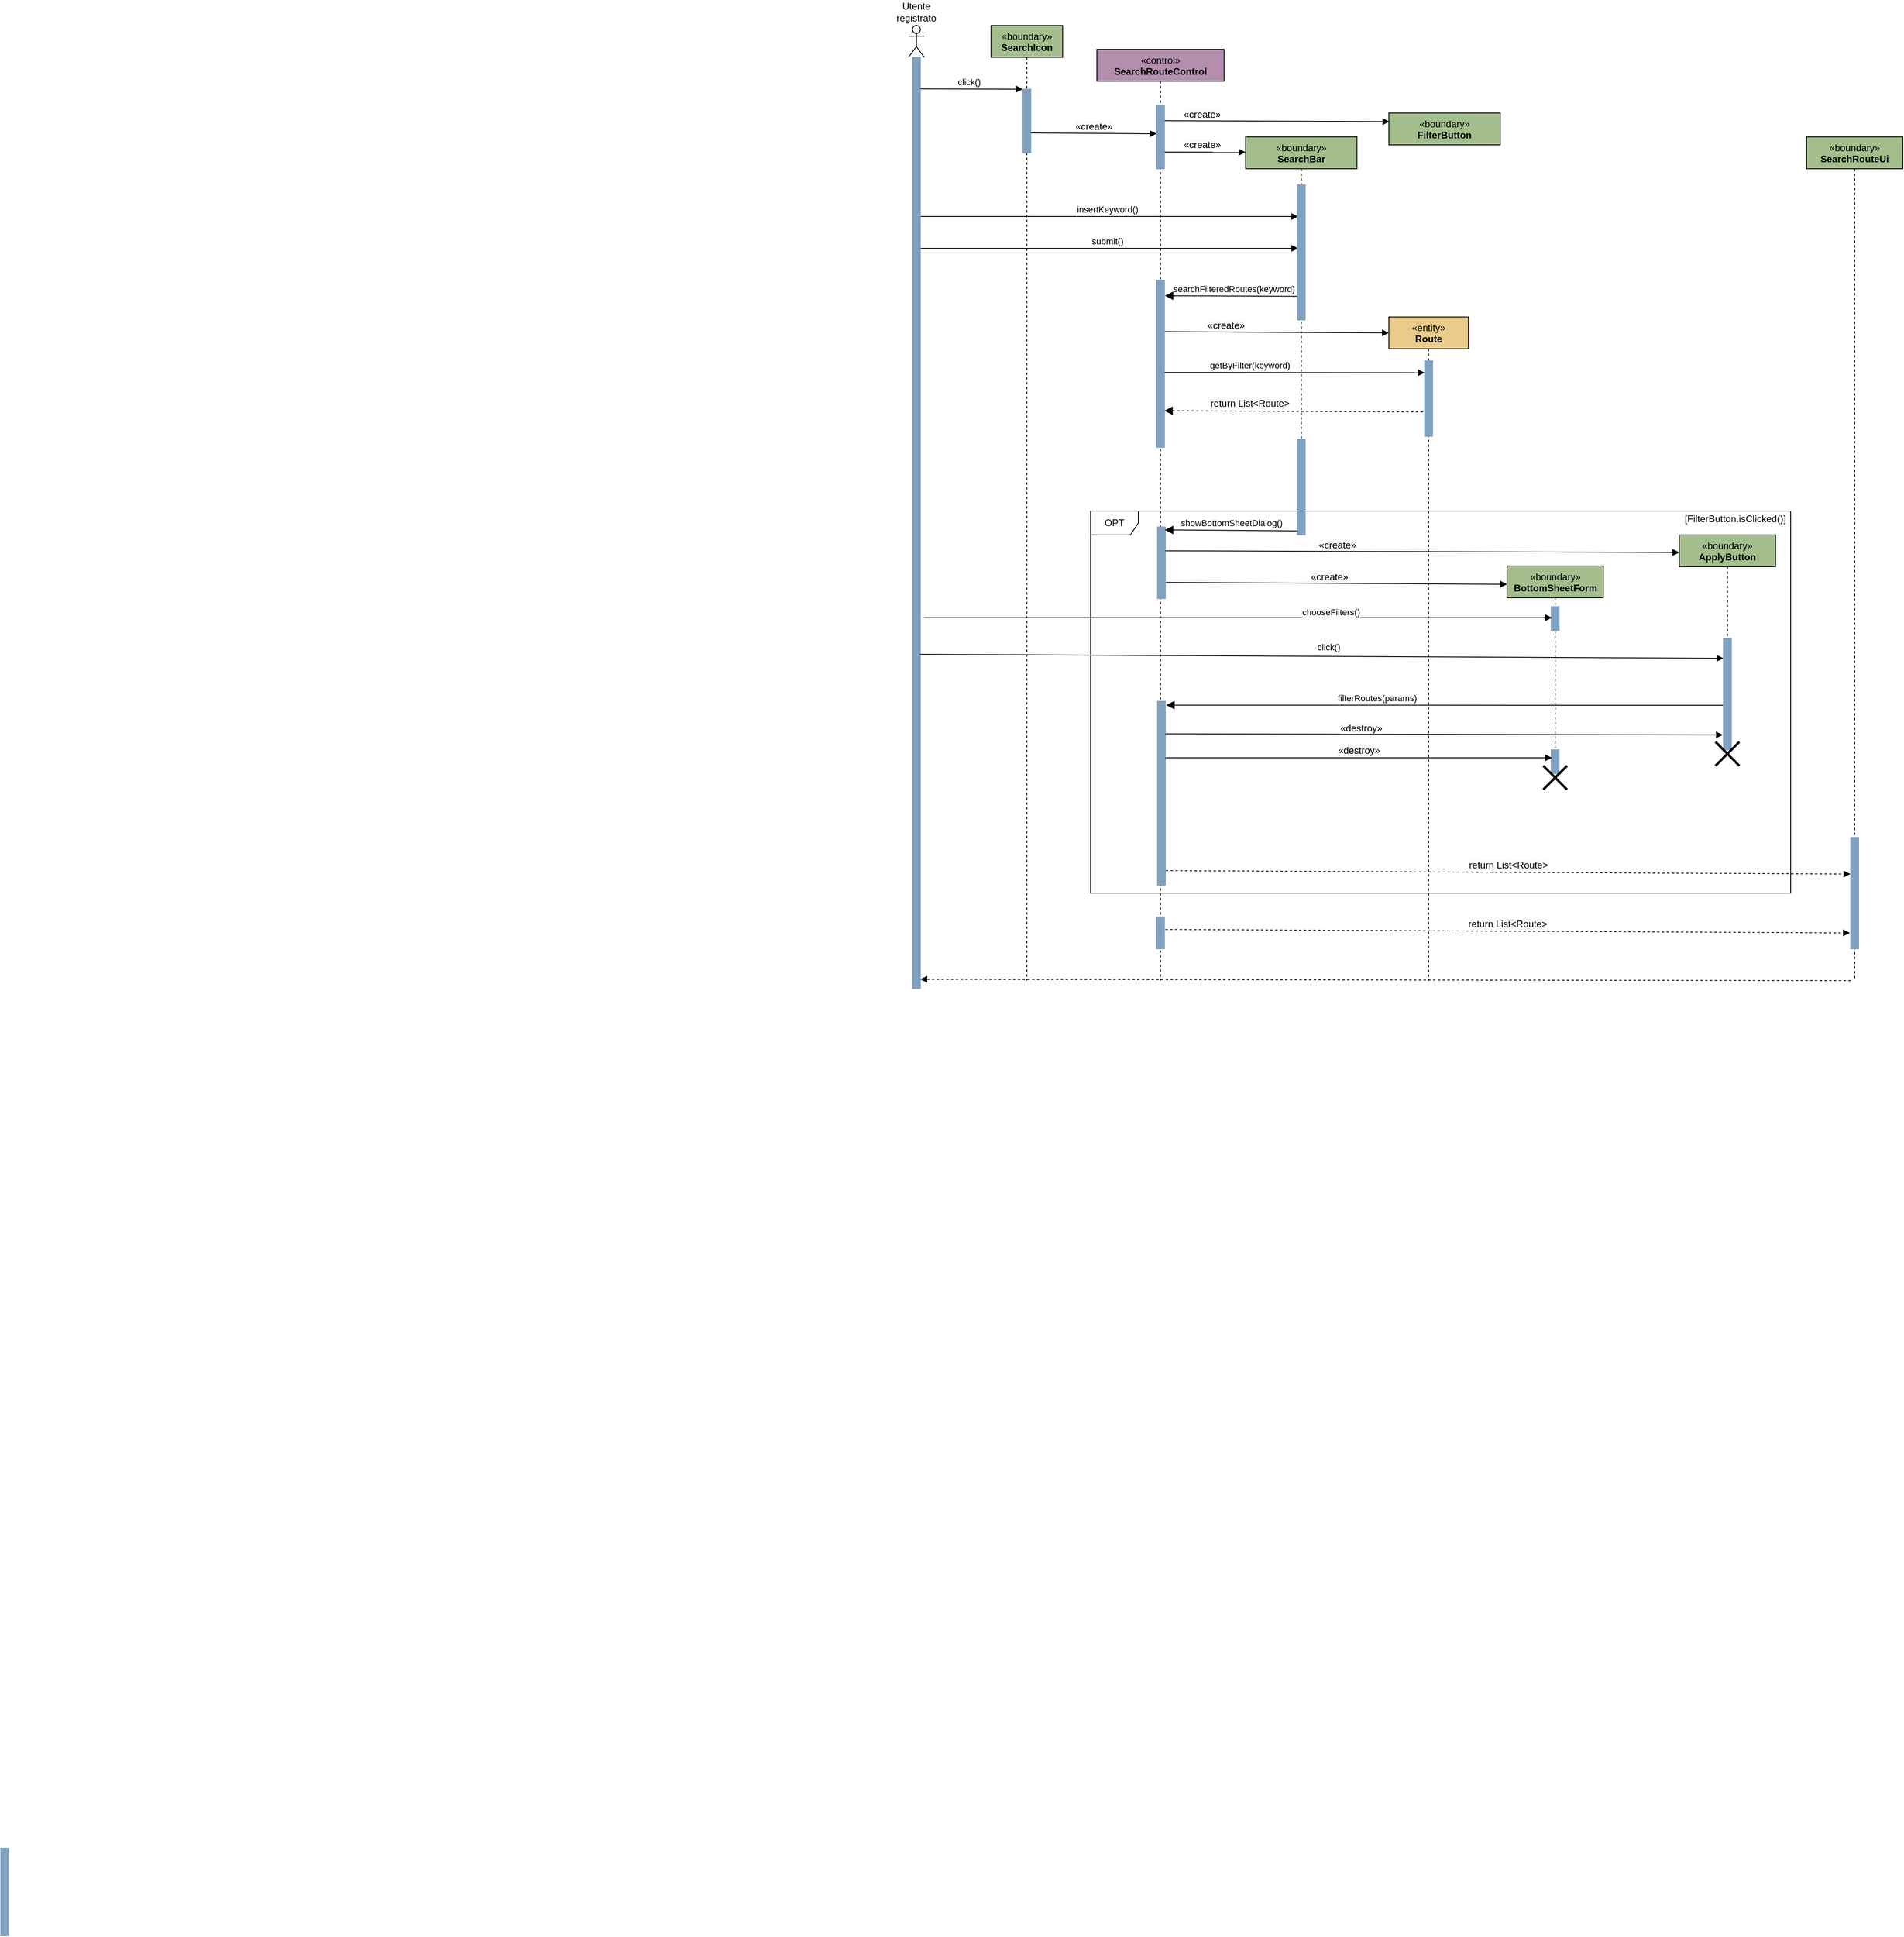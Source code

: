 <mxfile>
    <diagram id="DeaROObW_h7Y9myD4udL" name="Ricerca Itinerario">
        <mxGraphModel dx="1496" dy="1113" grid="1" gridSize="10" guides="1" tooltips="1" connect="1" arrows="1" fold="1" page="1" pageScale="1" pageWidth="827" pageHeight="1100" math="0" shadow="0">
            <root>
                <mxCell id="0"/>
                <mxCell id="1" parent="0"/>
                <mxCell id="85" value="" style="html=1;points=[];perimeter=orthogonalPerimeter;fillColor=#81A1C1;strokeColor=#81A1C1;" parent="1" vertex="1">
                    <mxGeometry x="90" y="2330" width="10" height="110" as="geometry"/>
                </mxCell>
                <mxCell id="ZRxIDi5r5gTPxb1IAKit-91" value="click()" style="html=1;verticalAlign=bottom;endArrow=block;entryX=0;entryY=0;exitX=1.017;exitY=0.062;exitDx=0;exitDy=0;exitPerimeter=0;" parent="1" target="ZRxIDi5r5gTPxb1IAKit-94" edge="1">
                    <mxGeometry relative="1" as="geometry">
                        <mxPoint x="1240" y="119.68" as="sourcePoint"/>
                    </mxGeometry>
                </mxCell>
                <mxCell id="ZRxIDi5r5gTPxb1IAKit-92" value="&lt;span&gt;«boundary»&lt;/span&gt;&lt;br&gt;&lt;b&gt;SearchIcon&lt;/b&gt;" style="shape=umlLifeline;perimeter=lifelinePerimeter;whiteSpace=wrap;html=1;container=1;collapsible=0;recursiveResize=0;outlineConnect=0;rounded=0;shadow=0;glass=0;strokeWidth=1;verticalAlign=top;fillColor=#A3BE8C;" parent="1" vertex="1">
                    <mxGeometry x="1334.83" y="40" width="90" height="1200" as="geometry"/>
                </mxCell>
                <mxCell id="ZRxIDi5r5gTPxb1IAKit-94" value="" style="html=1;points=[];perimeter=orthogonalPerimeter;fillColor=#81A1C1;strokeColor=#81A1C1;" parent="1" vertex="1">
                    <mxGeometry x="1374.83" y="120" width="10" height="80" as="geometry"/>
                </mxCell>
                <mxCell id="HkG34uqKck8fwj-3SdJJ-91" value="&lt;span&gt;«control»&lt;/span&gt;&lt;br&gt;&lt;b&gt;SearchRouteControl&lt;/b&gt;" style="shape=umlLifeline;perimeter=lifelinePerimeter;whiteSpace=wrap;html=1;container=1;collapsible=0;recursiveResize=0;outlineConnect=0;rounded=0;shadow=0;glass=0;strokeWidth=1;verticalAlign=top;fillColor=#B48EAD;" parent="1" vertex="1">
                    <mxGeometry x="1467.83" y="70" width="160" height="1170" as="geometry"/>
                </mxCell>
                <mxCell id="DlCXf7BBaBBKz4JRwbXP-91" value="" style="html=1;points=[];perimeter=orthogonalPerimeter;fillColor=#81A1C1;strokeColor=#81A1C1;" parent="HkG34uqKck8fwj-3SdJJ-91" vertex="1">
                    <mxGeometry x="75" y="70" width="10" height="80" as="geometry"/>
                </mxCell>
                <mxCell id="Vd8_HAAw_F-nBtrmGUYf-91" value="submit()" style="html=1;verticalAlign=bottom;endArrow=block;entryX=0;entryY=0.29;entryDx=0;entryDy=0;entryPerimeter=0;exitX=1;exitY=0.311;exitDx=0;exitDy=0;exitPerimeter=0;" parent="HkG34uqKck8fwj-3SdJJ-91" edge="1">
                    <mxGeometry width="80" relative="1" as="geometry">
                        <mxPoint x="-226.83" y="250.04" as="sourcePoint"/>
                        <mxPoint x="253.17" y="250.0" as="targetPoint"/>
                    </mxGeometry>
                </mxCell>
                <mxCell id="L1DdFZOxcLXIvZAq5ee--91" value="insertKeyword()" style="html=1;verticalAlign=bottom;endArrow=block;entryX=0;entryY=0.29;entryDx=0;entryDy=0;entryPerimeter=0;exitX=1;exitY=0.311;exitDx=0;exitDy=0;exitPerimeter=0;" parent="HkG34uqKck8fwj-3SdJJ-91" edge="1">
                    <mxGeometry width="80" relative="1" as="geometry">
                        <mxPoint x="-226.83" y="210.04" as="sourcePoint"/>
                        <mxPoint x="253.17" y="210.0" as="targetPoint"/>
                    </mxGeometry>
                </mxCell>
                <mxCell id="oZaGIQCi1j4ls5mKlfx8-98" value="" style="html=1;points=[];perimeter=orthogonalPerimeter;fillColor=#81A1C1;strokeColor=#81A1C1;" parent="HkG34uqKck8fwj-3SdJJ-91" vertex="1">
                    <mxGeometry x="75" y="290" width="10" height="210" as="geometry"/>
                </mxCell>
                <mxCell id="rXXvKDk6SKuOSA291Spy-101" value="" style="html=1;points=[];perimeter=orthogonalPerimeter;fillColor=#81A1C1;strokeColor=#81A1C1;" parent="HkG34uqKck8fwj-3SdJJ-91" vertex="1">
                    <mxGeometry x="75" y="1090" width="10" height="40" as="geometry"/>
                </mxCell>
                <mxCell id="HkG34uqKck8fwj-3SdJJ-93" value="&lt;span style=&quot;font-size: 12px ; background-color: rgb(248 , 249 , 250)&quot;&gt;«create»&lt;/span&gt;" style="html=1;verticalAlign=bottom;endArrow=block;entryX=0;entryY=0.52;entryDx=0;entryDy=0;entryPerimeter=0;exitX=1;exitY=0.813;exitDx=0;exitDy=0;exitPerimeter=0;" parent="1" edge="1">
                    <mxGeometry width="80" relative="1" as="geometry">
                        <mxPoint x="1384.83" y="175.04" as="sourcePoint"/>
                        <mxPoint x="1542.83" y="176" as="targetPoint"/>
                    </mxGeometry>
                </mxCell>
                <mxCell id="HkG34uqKck8fwj-3SdJJ-94" value="&lt;span&gt;«boundary»&lt;/span&gt;&lt;br&gt;&lt;b&gt;SearchBar&lt;/b&gt;" style="shape=umlLifeline;perimeter=lifelinePerimeter;whiteSpace=wrap;html=1;container=1;collapsible=0;recursiveResize=0;outlineConnect=0;rounded=0;shadow=0;glass=0;strokeWidth=1;verticalAlign=top;fillColor=#A3BE8C;" parent="1" vertex="1">
                    <mxGeometry x="1654.83" y="180" width="140" height="400" as="geometry"/>
                </mxCell>
                <mxCell id="HkG34uqKck8fwj-3SdJJ-95" value="" style="html=1;points=[];perimeter=orthogonalPerimeter;fillColor=#81A1C1;strokeColor=#81A1C1;" parent="HkG34uqKck8fwj-3SdJJ-94" vertex="1">
                    <mxGeometry x="65" y="60" width="10" height="170" as="geometry"/>
                </mxCell>
                <mxCell id="HkG34uqKck8fwj-3SdJJ-97" value="&lt;span style=&quot;font-size: 12px ; background-color: rgb(248 , 249 , 250)&quot;&gt;«create»&lt;/span&gt;" style="html=1;verticalAlign=bottom;endArrow=block;entryX=0;entryY=0.048;entryDx=0;entryDy=0;entryPerimeter=0;" parent="1" target="HkG34uqKck8fwj-3SdJJ-94" edge="1">
                    <mxGeometry x="-0.077" width="80" relative="1" as="geometry">
                        <mxPoint x="1553" y="199" as="sourcePoint"/>
                        <mxPoint x="1954.83" y="220" as="targetPoint"/>
                        <mxPoint as="offset"/>
                    </mxGeometry>
                </mxCell>
                <mxCell id="XNU6Ay-JMllA1GoPzWYk-91" value="Utente registrato" style="shape=umlLifeline;participant=umlActor;perimeter=lifelinePerimeter;whiteSpace=wrap;html=1;container=1;collapsible=0;recursiveResize=0;verticalAlign=bottom;spacingTop=36;outlineConnect=0;size=40;rounded=0;shadow=0;glass=0;labelPosition=center;verticalLabelPosition=top;align=center;strokeWidth=1;perimeterSpacing=0;" parent="1" vertex="1">
                    <mxGeometry x="1231" y="40" width="20" height="1210" as="geometry"/>
                </mxCell>
                <mxCell id="XNU6Ay-JMllA1GoPzWYk-92" value="" style="html=1;points=[];perimeter=orthogonalPerimeter;fillColor=#81A1C1;strokeColor=#81A1C1;" parent="XNU6Ay-JMllA1GoPzWYk-91" vertex="1">
                    <mxGeometry x="5" y="40" width="10" height="1170" as="geometry"/>
                </mxCell>
                <mxCell id="oZaGIQCi1j4ls5mKlfx8-92" value="searchFilteredRoutes(keyword)" style="html=1;verticalAlign=bottom;endArrow=block;endSize=8;strokeWidth=1;endFill=1;entryX=1.052;entryY=0.093;entryDx=0;entryDy=0;entryPerimeter=0;" parent="1" target="oZaGIQCi1j4ls5mKlfx8-98" edge="1">
                    <mxGeometry x="-0.043" relative="1" as="geometry">
                        <mxPoint x="1719.9" y="380.22" as="sourcePoint"/>
                        <mxPoint x="1560" y="380" as="targetPoint"/>
                        <mxPoint as="offset"/>
                    </mxGeometry>
                </mxCell>
                <mxCell id="oZaGIQCi1j4ls5mKlfx8-93" value="&lt;span style=&quot;font-size: 12px ; background-color: rgb(248 , 249 , 250)&quot;&gt;«create»&lt;/span&gt;" style="html=1;verticalAlign=bottom;endArrow=block;exitX=1.052;exitY=0.308;exitDx=0;exitDy=0;exitPerimeter=0;" parent="1" source="oZaGIQCi1j4ls5mKlfx8-98" edge="1">
                    <mxGeometry x="-0.456" y="-1" width="80" relative="1" as="geometry">
                        <mxPoint x="1560" y="426" as="sourcePoint"/>
                        <mxPoint x="1834.9" y="426.22" as="targetPoint"/>
                        <mxPoint as="offset"/>
                    </mxGeometry>
                </mxCell>
                <mxCell id="oZaGIQCi1j4ls5mKlfx8-94" value="&lt;span style=&quot;font-family: &amp;#34;helvetica&amp;#34; ; font-size: 12px ; background-color: rgb(248 , 249 , 250)&quot;&gt;return List&amp;lt;Route&amp;gt;&lt;/span&gt;" style="html=1;verticalAlign=bottom;endArrow=block;endSize=8;strokeWidth=1;endFill=1;dashed=1;exitX=-0.217;exitY=0.677;exitDx=0;exitDy=0;exitPerimeter=0;entryX=0.988;entryY=0.781;entryDx=0;entryDy=0;entryPerimeter=0;" parent="1" source="oZaGIQCi1j4ls5mKlfx8-96" target="oZaGIQCi1j4ls5mKlfx8-98" edge="1">
                    <mxGeometry x="0.34" y="-1" relative="1" as="geometry">
                        <mxPoint x="1874.9" y="526.22" as="sourcePoint"/>
                        <mxPoint x="1560" y="526" as="targetPoint"/>
                        <mxPoint as="offset"/>
                    </mxGeometry>
                </mxCell>
                <mxCell id="oZaGIQCi1j4ls5mKlfx8-95" value="&lt;span&gt;«entity»&lt;/span&gt;&lt;br&gt;&lt;b&gt;Route&lt;/b&gt;" style="shape=umlLifeline;perimeter=lifelinePerimeter;whiteSpace=wrap;html=1;container=1;collapsible=0;recursiveResize=0;outlineConnect=0;rounded=0;shadow=0;glass=0;strokeWidth=1;verticalAlign=top;fillColor=#EBCB8B;" parent="1" vertex="1">
                    <mxGeometry x="1834.9" y="406.22" width="100" height="833.78" as="geometry"/>
                </mxCell>
                <mxCell id="oZaGIQCi1j4ls5mKlfx8-96" value="" style="html=1;points=[];perimeter=orthogonalPerimeter;fillColor=#81A1C1;strokeColor=#81A1C1;" parent="oZaGIQCi1j4ls5mKlfx8-95" vertex="1">
                    <mxGeometry x="45" y="55" width="10" height="95" as="geometry"/>
                </mxCell>
                <mxCell id="oZaGIQCi1j4ls5mKlfx8-97" value="getByFilter(keyword)" style="html=1;verticalAlign=bottom;endArrow=block;" parent="oZaGIQCi1j4ls5mKlfx8-95" edge="1">
                    <mxGeometry x="-0.344" relative="1" as="geometry">
                        <mxPoint x="-281.9" y="69.78" as="sourcePoint"/>
                        <mxPoint x="45" y="70" as="targetPoint"/>
                        <mxPoint as="offset"/>
                    </mxGeometry>
                </mxCell>
                <mxCell id="oZaGIQCi1j4ls5mKlfx8-144" value="OPT" style="shape=umlFrame;whiteSpace=wrap;html=1;" parent="1" vertex="1">
                    <mxGeometry x="1460" y="650" width="880" height="480" as="geometry"/>
                </mxCell>
                <mxCell id="oZaGIQCi1j4ls5mKlfx8-145" value="" style="html=1;points=[];perimeter=orthogonalPerimeter;strokeColor=#81A1C1;fillColor=#81A1C1;" parent="1" vertex="1">
                    <mxGeometry x="1544" y="889" width="10" height="231" as="geometry"/>
                </mxCell>
                <mxCell id="oZaGIQCi1j4ls5mKlfx8-146" value="" style="html=1;points=[];perimeter=orthogonalPerimeter;strokeColor=#81A1C1;fillColor=#81A1C1;" parent="1" vertex="1">
                    <mxGeometry x="1544" y="670" width="10" height="90" as="geometry"/>
                </mxCell>
                <mxCell id="oZaGIQCi1j4ls5mKlfx8-147" value="" style="html=1;points=[];perimeter=orthogonalPerimeter;fillColor=#81A1C1;strokeColor=#81A1C1;" parent="1" vertex="1">
                    <mxGeometry x="1719.83" y="560" width="10" height="120" as="geometry"/>
                </mxCell>
                <mxCell id="oZaGIQCi1j4ls5mKlfx8-148" value="showBottomSheetDialog()" style="html=1;verticalAlign=bottom;endArrow=block;endSize=8;strokeWidth=1;endFill=1;exitX=0.017;exitY=0.958;exitDx=0;exitDy=0;exitPerimeter=0;entryX=0.933;entryY=0.041;entryDx=0;entryDy=0;entryPerimeter=0;" parent="1" source="oZaGIQCi1j4ls5mKlfx8-147" target="oZaGIQCi1j4ls5mKlfx8-146" edge="1">
                    <mxGeometry relative="1" as="geometry">
                        <mxPoint x="1184.1" y="481.55" as="sourcePoint"/>
                        <mxPoint x="1029" y="481" as="targetPoint"/>
                    </mxGeometry>
                </mxCell>
                <mxCell id="oZaGIQCi1j4ls5mKlfx8-149" value="&lt;span&gt;«boundary»&lt;/span&gt;&lt;br&gt;&lt;b&gt;BottomSheetForm&lt;/b&gt;" style="shape=umlLifeline;perimeter=lifelinePerimeter;whiteSpace=wrap;html=1;container=1;collapsible=0;recursiveResize=0;outlineConnect=0;rounded=0;shadow=0;glass=0;strokeWidth=1;verticalAlign=top;fillColor=#A3BE8C;" parent="1" vertex="1">
                    <mxGeometry x="1983.5" y="719" width="121" height="261" as="geometry"/>
                </mxCell>
                <mxCell id="rXXvKDk6SKuOSA291Spy-97" value="" style="html=1;points=[];perimeter=orthogonalPerimeter;fillColor=#81A1C1;strokeColor=#81A1C1;" parent="oZaGIQCi1j4ls5mKlfx8-149" vertex="1">
                    <mxGeometry x="55.5" y="51" width="10" height="30" as="geometry"/>
                </mxCell>
                <mxCell id="xLNInJoyr-VTGiOIyRIJ-93" value="" style="html=1;points=[];perimeter=orthogonalPerimeter;fillColor=#81A1C1;strokeColor=#81A1C1;" parent="oZaGIQCi1j4ls5mKlfx8-149" vertex="1">
                    <mxGeometry x="55.5" y="231" width="10" height="30" as="geometry"/>
                </mxCell>
                <mxCell id="oZaGIQCi1j4ls5mKlfx8-151" value="[FilterButton.isClicked()]" style="text;html=1;align=center;verticalAlign=middle;resizable=0;points=[];autosize=1;strokeColor=none;fillColor=none;" parent="1" vertex="1">
                    <mxGeometry x="2200" y="650" width="140" height="20" as="geometry"/>
                </mxCell>
                <mxCell id="oZaGIQCi1j4ls5mKlfx8-152" value="filterRoutes(params)" style="html=1;verticalAlign=bottom;endArrow=block;endSize=8;strokeWidth=1;endFill=1;entryX=1.1;entryY=0.021;entryDx=0;entryDy=0;entryPerimeter=0;exitX=-0.005;exitY=0.6;exitDx=0;exitDy=0;exitPerimeter=0;" parent="1" source="rXXvKDk6SKuOSA291Spy-94" target="oZaGIQCi1j4ls5mKlfx8-145" edge="1">
                    <mxGeometry x="0.243" relative="1" as="geometry">
                        <mxPoint x="2039.14" y="898" as="sourcePoint"/>
                        <mxPoint x="1549" y="870" as="targetPoint"/>
                        <mxPoint as="offset"/>
                    </mxGeometry>
                </mxCell>
                <mxCell id="oZaGIQCi1j4ls5mKlfx8-156" value="&lt;span style=&quot;font-family: &amp;#34;helvetica&amp;#34; ; font-size: 12px ; background-color: rgb(248 , 249 , 250)&quot;&gt;return List&amp;lt;Route&amp;gt;&lt;/span&gt;" style="html=1;verticalAlign=bottom;endArrow=block;dashed=1;exitX=1.059;exitY=0.921;exitDx=0;exitDy=0;exitPerimeter=0;entryX=-0.05;entryY=0.329;entryDx=0;entryDy=0;entryPerimeter=0;" parent="1" source="oZaGIQCi1j4ls5mKlfx8-145" target="rXXvKDk6SKuOSA291Spy-99" edge="1">
                    <mxGeometry relative="1" as="geometry">
                        <mxPoint x="1560" y="1110" as="sourcePoint"/>
                        <mxPoint x="2410" y="1110" as="targetPoint"/>
                    </mxGeometry>
                </mxCell>
                <mxCell id="rqmrQ54Js0dZs-zABczx-91" value="chooseFilters()" style="html=1;verticalAlign=bottom;endArrow=block;" parent="1" edge="1">
                    <mxGeometry x="0.295" y="-2" width="80" relative="1" as="geometry">
                        <mxPoint x="1250" y="784" as="sourcePoint"/>
                        <mxPoint x="2040" y="784" as="targetPoint"/>
                        <mxPoint as="offset"/>
                    </mxGeometry>
                </mxCell>
                <mxCell id="rXXvKDk6SKuOSA291Spy-91" value="&lt;span style=&quot;font-size: 12px ; background-color: rgb(248 , 249 , 250)&quot;&gt;«create»&lt;/span&gt;" style="html=1;verticalAlign=bottom;endArrow=block;exitX=1.067;exitY=0.774;exitDx=0;exitDy=0;exitPerimeter=0;" parent="1" source="oZaGIQCi1j4ls5mKlfx8-146" edge="1">
                    <mxGeometry x="-0.042" y="-1" width="80" relative="1" as="geometry">
                        <mxPoint x="1573.5" y="740" as="sourcePoint"/>
                        <mxPoint x="1983.5" y="742" as="targetPoint"/>
                        <mxPoint as="offset"/>
                    </mxGeometry>
                </mxCell>
                <mxCell id="rXXvKDk6SKuOSA291Spy-92" value="&lt;span style=&quot;font-size: 12px ; background-color: rgb(248 , 249 , 250)&quot;&gt;«create»&lt;/span&gt;" style="html=1;verticalAlign=bottom;endArrow=block;exitX=1.052;exitY=0.308;exitDx=0;exitDy=0;exitPerimeter=0;" parent="1" edge="1">
                    <mxGeometry x="-0.331" y="-1" width="80" relative="1" as="geometry">
                        <mxPoint x="1554" y="700" as="sourcePoint"/>
                        <mxPoint x="2200" y="702" as="targetPoint"/>
                        <mxPoint as="offset"/>
                    </mxGeometry>
                </mxCell>
                <mxCell id="rXXvKDk6SKuOSA291Spy-93" value="&lt;span&gt;«boundary»&lt;/span&gt;&lt;br&gt;&lt;b&gt;ApplyButton&lt;/b&gt;" style="shape=umlLifeline;perimeter=lifelinePerimeter;whiteSpace=wrap;html=1;container=1;collapsible=0;recursiveResize=0;outlineConnect=0;rounded=0;shadow=0;glass=0;strokeWidth=1;verticalAlign=top;fillColor=#A3BE8C;" parent="1" vertex="1">
                    <mxGeometry x="2200" y="680" width="121" height="270" as="geometry"/>
                </mxCell>
                <mxCell id="rXXvKDk6SKuOSA291Spy-94" value="" style="html=1;points=[];perimeter=orthogonalPerimeter;fillColor=#81A1C1;strokeColor=#81A1C1;" parent="rXXvKDk6SKuOSA291Spy-93" vertex="1">
                    <mxGeometry x="55.5" y="130" width="10" height="140" as="geometry"/>
                </mxCell>
                <mxCell id="rXXvKDk6SKuOSA291Spy-96" value="click()" style="html=1;verticalAlign=bottom;endArrow=block;exitX=1;exitY=0.721;exitDx=0;exitDy=0;exitPerimeter=0;" parent="rXXvKDk6SKuOSA291Spy-93" edge="1">
                    <mxGeometry x="0.019" y="3" width="80" relative="1" as="geometry">
                        <mxPoint x="-954.5" y="150" as="sourcePoint"/>
                        <mxPoint x="55.5" y="155" as="targetPoint"/>
                        <mxPoint x="-1" as="offset"/>
                    </mxGeometry>
                </mxCell>
                <mxCell id="rXXvKDk6SKuOSA291Spy-98" value="&lt;span&gt;«boundary»&lt;/span&gt;&lt;br&gt;&lt;b&gt;SearchRouteUi&lt;/b&gt;" style="shape=umlLifeline;perimeter=lifelinePerimeter;whiteSpace=wrap;html=1;container=1;collapsible=0;recursiveResize=0;outlineConnect=0;rounded=0;shadow=0;glass=0;strokeWidth=1;verticalAlign=top;fillColor=#A3BE8C;" parent="1" vertex="1">
                    <mxGeometry x="2360" y="180" width="121" height="1060" as="geometry"/>
                </mxCell>
                <mxCell id="rXXvKDk6SKuOSA291Spy-99" value="" style="html=1;points=[];perimeter=orthogonalPerimeter;fillColor=#81A1C1;strokeColor=#81A1C1;" parent="rXXvKDk6SKuOSA291Spy-98" vertex="1">
                    <mxGeometry x="55.5" y="880" width="10" height="140" as="geometry"/>
                </mxCell>
                <mxCell id="rXXvKDk6SKuOSA291Spy-102" value="&lt;span style=&quot;font-family: &amp;#34;helvetica&amp;#34; ; font-size: 12px ; background-color: rgb(248 , 249 , 250)&quot;&gt;return List&amp;lt;Route&amp;gt;&lt;/span&gt;" style="html=1;verticalAlign=bottom;endArrow=block;dashed=1;exitX=1.059;exitY=0.921;exitDx=0;exitDy=0;exitPerimeter=0;entryX=-0.05;entryY=0.329;entryDx=0;entryDy=0;entryPerimeter=0;" parent="1" edge="1">
                    <mxGeometry relative="1" as="geometry">
                        <mxPoint x="1554" y="1175.69" as="sourcePoint"/>
                        <mxPoint x="2414.41" y="1179.999" as="targetPoint"/>
                    </mxGeometry>
                </mxCell>
                <mxCell id="n5x0Bl8s2YS2LM4TemCX-91" style="edgeStyle=none;html=1;dashed=1;entryX=1;entryY=0.99;entryDx=0;entryDy=0;entryPerimeter=0;endArrow=block;endFill=1;" parent="1" target="XNU6Ay-JMllA1GoPzWYk-92" edge="1">
                    <mxGeometry relative="1" as="geometry">
                        <mxPoint x="1751.96" y="1240" as="targetPoint"/>
                        <mxPoint x="2415.5" y="1240" as="sourcePoint"/>
                    </mxGeometry>
                </mxCell>
                <mxCell id="xLNInJoyr-VTGiOIyRIJ-91" value="&lt;span style=&quot;font-size: 12px ; background-color: rgb(248 , 249 , 250)&quot;&gt;«&lt;/span&gt;&lt;span style=&quot;font-size: 12px ; background-color: rgb(248 , 249 , 250)&quot;&gt;destroy»&lt;/span&gt;" style="html=1;verticalAlign=bottom;endArrow=block;exitX=1.032;exitY=0.519;exitDx=0;exitDy=0;exitPerimeter=0;" parent="1" edge="1">
                    <mxGeometry width="80" relative="1" as="geometry">
                        <mxPoint x="1554.0" y="960" as="sourcePoint"/>
                        <mxPoint x="2040" y="960" as="targetPoint"/>
                    </mxGeometry>
                </mxCell>
                <mxCell id="xLNInJoyr-VTGiOIyRIJ-92" value="" style="shape=umlDestroy;whiteSpace=wrap;html=1;strokeWidth=3;" parent="1" vertex="1">
                    <mxGeometry x="2029" y="970" width="30" height="30" as="geometry"/>
                </mxCell>
                <mxCell id="u3lwbkfjE5zD3Ef9RMA3-91" value="" style="shape=umlDestroy;whiteSpace=wrap;html=1;strokeWidth=3;" vertex="1" parent="1">
                    <mxGeometry x="2245.5" y="940" width="30" height="30" as="geometry"/>
                </mxCell>
                <mxCell id="u3lwbkfjE5zD3Ef9RMA3-93" value="&lt;span style=&quot;font-size: 12px ; background-color: rgb(248 , 249 , 250)&quot;&gt;«&lt;/span&gt;&lt;span style=&quot;font-size: 12px ; background-color: rgb(248 , 249 , 250)&quot;&gt;destroy»&lt;/span&gt;" style="html=1;verticalAlign=bottom;endArrow=block;exitX=1.007;exitY=0.177;exitDx=0;exitDy=0;exitPerimeter=0;entryX=-0.074;entryY=0.866;entryDx=0;entryDy=0;entryPerimeter=0;" edge="1" parent="1" source="oZaGIQCi1j4ls5mKlfx8-145" target="rXXvKDk6SKuOSA291Spy-94">
                    <mxGeometry x="-0.299" y="-2" width="80" relative="1" as="geometry">
                        <mxPoint x="1560" y="910" as="sourcePoint"/>
                        <mxPoint x="2250" y="910" as="targetPoint"/>
                        <mxPoint as="offset"/>
                    </mxGeometry>
                </mxCell>
                <mxCell id="u3lwbkfjE5zD3Ef9RMA3-94" value="&lt;span style=&quot;font-size: 12px ; background-color: rgb(248 , 249 , 250)&quot;&gt;«create»&lt;/span&gt;" style="html=1;verticalAlign=bottom;endArrow=block;exitX=1.029;exitY=0.245;exitDx=0;exitDy=0;exitPerimeter=0;" edge="1" parent="1" source="DlCXf7BBaBBKz4JRwbXP-91">
                    <mxGeometry x="-0.668" y="-1" width="80" relative="1" as="geometry">
                        <mxPoint x="1554" y="159.23" as="sourcePoint"/>
                        <mxPoint x="1835.55" y="160.77" as="targetPoint"/>
                        <mxPoint as="offset"/>
                    </mxGeometry>
                </mxCell>
                <mxCell id="MTWUDVnyQcvQ-v8lSQ32-91" value="&lt;span&gt;«boundary»&lt;/span&gt;&lt;br&gt;&lt;b&gt;FilterButton&lt;/b&gt;" style="shape=umlLifeline;perimeter=lifelinePerimeter;whiteSpace=wrap;html=1;container=1;collapsible=0;recursiveResize=0;outlineConnect=0;rounded=0;shadow=0;glass=0;strokeWidth=1;verticalAlign=top;fillColor=#A3BE8C;" vertex="1" parent="1">
                    <mxGeometry x="1834.9" y="150" width="140" height="40" as="geometry"/>
                </mxCell>
            </root>
        </mxGraphModel>
    </diagram>
    <diagram id="UQldgaHxq9I9A6M_06xW" name="Segnala itinerario">
        <mxGraphModel dx="1963" dy="113" grid="1" gridSize="10" guides="1" tooltips="1" connect="1" arrows="1" fold="1" page="1" pageScale="1" pageWidth="840" pageHeight="1000" math="0" shadow="0">
            <root>
                <mxCell id="i8JgHxJa6yTCcJVKJKzG-0"/>
                <mxCell id="i8JgHxJa6yTCcJVKJKzG-1" parent="i8JgHxJa6yTCcJVKJKzG-0"/>
                <mxCell id="VvvpYEHHAU6UZtUqJVE0-0" value="Utente registrato" style="shape=umlLifeline;participant=umlActor;perimeter=lifelinePerimeter;whiteSpace=wrap;html=1;container=1;collapsible=0;recursiveResize=0;verticalAlign=bottom;spacingTop=36;outlineConnect=0;size=40;rounded=0;shadow=0;glass=0;labelPosition=center;verticalLabelPosition=top;align=center;strokeWidth=1;perimeterSpacing=0;" parent="i8JgHxJa6yTCcJVKJKzG-1" vertex="1">
                    <mxGeometry x="17" y="1160" width="20" height="670" as="geometry"/>
                </mxCell>
                <mxCell id="VvvpYEHHAU6UZtUqJVE0-1" value="" style="html=1;points=[];perimeter=orthogonalPerimeter;fillColor=#81A1C1;strokeColor=#81A1C1;" parent="VvvpYEHHAU6UZtUqJVE0-0" vertex="1">
                    <mxGeometry x="5" y="40" width="10" height="640" as="geometry"/>
                </mxCell>
                <mxCell id="VvvpYEHHAU6UZtUqJVE0-2" value="&lt;span&gt;«boundary»&lt;/span&gt;&lt;br&gt;&lt;b&gt;ReportButton&lt;/b&gt;" style="shape=umlLifeline;perimeter=lifelinePerimeter;whiteSpace=wrap;html=1;container=1;collapsible=0;recursiveResize=0;outlineConnect=0;rounded=0;shadow=0;glass=0;strokeWidth=1;verticalAlign=top;fillColor=#A3BE8C;" parent="i8JgHxJa6yTCcJVKJKzG-1" vertex="1">
                    <mxGeometry x="127" y="1160" width="90" height="670" as="geometry"/>
                </mxCell>
                <mxCell id="VvvpYEHHAU6UZtUqJVE0-23" value="click()" style="html=1;verticalAlign=bottom;endArrow=block;exitX=1.017;exitY=0.062;exitDx=0;exitDy=0;exitPerimeter=0;" parent="VvvpYEHHAU6UZtUqJVE0-2" edge="1">
                    <mxGeometry x="-0.28" relative="1" as="geometry">
                        <mxPoint x="-95" y="350" as="sourcePoint"/>
                        <mxPoint x="530" y="350" as="targetPoint"/>
                        <mxPoint as="offset"/>
                    </mxGeometry>
                </mxCell>
                <mxCell id="VvvpYEHHAU6UZtUqJVE0-3" value="" style="html=1;points=[];perimeter=orthogonalPerimeter;fillColor=#81A1C1;strokeColor=#81A1C1;" parent="i8JgHxJa6yTCcJVKJKzG-1" vertex="1">
                    <mxGeometry x="167" y="1240" width="10" height="80" as="geometry"/>
                </mxCell>
                <mxCell id="VvvpYEHHAU6UZtUqJVE0-4" value="click()" style="html=1;verticalAlign=bottom;endArrow=block;entryX=0;entryY=0;exitX=1.017;exitY=0.062;exitDx=0;exitDy=0;exitPerimeter=0;" parent="i8JgHxJa6yTCcJVKJKzG-1" source="VvvpYEHHAU6UZtUqJVE0-1" target="VvvpYEHHAU6UZtUqJVE0-3" edge="1">
                    <mxGeometry relative="1" as="geometry">
                        <mxPoint x="47" y="1240" as="sourcePoint"/>
                    </mxGeometry>
                </mxCell>
                <mxCell id="VvvpYEHHAU6UZtUqJVE0-5" value="&lt;span&gt;«control»&lt;/span&gt;&lt;br&gt;&lt;b&gt;ReportRouteControl&lt;/b&gt;" style="shape=umlLifeline;perimeter=lifelinePerimeter;whiteSpace=wrap;html=1;container=1;collapsible=0;recursiveResize=0;outlineConnect=0;rounded=0;shadow=0;glass=0;strokeWidth=1;verticalAlign=top;fillColor=#B48EAD;" parent="i8JgHxJa6yTCcJVKJKzG-1" vertex="1">
                    <mxGeometry x="260" y="1200" width="160" height="630" as="geometry"/>
                </mxCell>
                <mxCell id="VvvpYEHHAU6UZtUqJVE0-31" value="" style="html=1;points=[];perimeter=orthogonalPerimeter;fillColor=#81A1C1;strokeColor=#81A1C1;" parent="VvvpYEHHAU6UZtUqJVE0-5" vertex="1">
                    <mxGeometry x="75" y="400" width="10" height="180" as="geometry"/>
                </mxCell>
                <mxCell id="VvvpYEHHAU6UZtUqJVE0-8" value="&lt;span&gt;«boundary»&lt;/span&gt;&lt;br&gt;&lt;b&gt;ReportForm&lt;/b&gt;" style="shape=umlLifeline;perimeter=lifelinePerimeter;whiteSpace=wrap;html=1;container=1;collapsible=0;recursiveResize=0;outlineConnect=0;rounded=0;shadow=0;glass=0;strokeWidth=1;verticalAlign=top;fillColor=#A3BE8C;" parent="i8JgHxJa6yTCcJVKJKzG-1" vertex="1">
                    <mxGeometry x="447" y="1310" width="140" height="400" as="geometry"/>
                </mxCell>
                <mxCell id="VvvpYEHHAU6UZtUqJVE0-9" value="" style="html=1;points=[];perimeter=orthogonalPerimeter;fillColor=#81A1C1;strokeColor=#81A1C1;" parent="VvvpYEHHAU6UZtUqJVE0-8" vertex="1">
                    <mxGeometry x="65" y="60" width="10" height="100" as="geometry"/>
                </mxCell>
                <mxCell id="VvvpYEHHAU6UZtUqJVE0-33" value="" style="html=1;points=[];perimeter=orthogonalPerimeter;fillColor=#81A1C1;strokeColor=#81A1C1;" parent="VvvpYEHHAU6UZtUqJVE0-8" vertex="1">
                    <mxGeometry x="65" y="350" width="10" height="20" as="geometry"/>
                </mxCell>
                <mxCell id="VvvpYEHHAU6UZtUqJVE0-10" value="&lt;span style=&quot;font-size: 12px ; background-color: rgb(248 , 249 , 250)&quot;&gt;«create»&lt;/span&gt;" style="html=1;verticalAlign=bottom;endArrow=block;entryX=0;entryY=0.048;entryDx=0;entryDy=0;entryPerimeter=0;" parent="i8JgHxJa6yTCcJVKJKzG-1" source="VvvpYEHHAU6UZtUqJVE0-6" target="VvvpYEHHAU6UZtUqJVE0-8" edge="1">
                    <mxGeometry width="80" relative="1" as="geometry">
                        <mxPoint x="531" y="1350" as="sourcePoint"/>
                        <mxPoint x="747" y="1350" as="targetPoint"/>
                    </mxGeometry>
                </mxCell>
                <mxCell id="VvvpYEHHAU6UZtUqJVE0-11" value="insertFields()" style="html=1;verticalAlign=bottom;endArrow=block;entryX=0;entryY=0.29;entryDx=0;entryDy=0;entryPerimeter=0;exitX=1;exitY=0.311;exitDx=0;exitDy=0;exitPerimeter=0;" parent="i8JgHxJa6yTCcJVKJKzG-1" source="VvvpYEHHAU6UZtUqJVE0-1" target="VvvpYEHHAU6UZtUqJVE0-9" edge="1">
                    <mxGeometry width="80" relative="1" as="geometry">
                        <mxPoint x="37" y="1399" as="sourcePoint"/>
                        <mxPoint x="507" y="1409" as="targetPoint"/>
                    </mxGeometry>
                </mxCell>
                <mxCell id="VvvpYEHHAU6UZtUqJVE0-16" value="&lt;span&gt;«entity»&lt;/span&gt;&lt;br&gt;&lt;b&gt;Report&lt;/b&gt;" style="shape=umlLifeline;perimeter=lifelinePerimeter;whiteSpace=wrap;html=1;container=1;collapsible=0;recursiveResize=0;outlineConnect=0;rounded=0;shadow=0;glass=0;strokeWidth=1;verticalAlign=top;fillColor=#EBCB8B;" parent="i8JgHxJa6yTCcJVKJKzG-1" vertex="1">
                    <mxGeometry x="722.04" y="1630" width="100" height="200" as="geometry"/>
                </mxCell>
                <mxCell id="VvvpYEHHAU6UZtUqJVE0-17" value="" style="html=1;points=[];perimeter=orthogonalPerimeter;fillColor=#81A1C1;strokeColor=#81A1C1;" parent="VvvpYEHHAU6UZtUqJVE0-16" vertex="1">
                    <mxGeometry x="45" y="55" width="10" height="85" as="geometry"/>
                </mxCell>
                <mxCell id="VvvpYEHHAU6UZtUqJVE0-18" value="&lt;span style=&quot;font-size: 12px ; text-align: left ; background-color: rgb(248 , 249 , 250)&quot;&gt;createReport(report)&lt;/span&gt;" style="html=1;verticalAlign=bottom;endArrow=block;exitX=1;exitY=0.894;exitDx=0;exitDy=0;exitPerimeter=0;" parent="VvvpYEHHAU6UZtUqJVE0-16" source="VvvpYEHHAU6UZtUqJVE0-31" edge="1">
                    <mxGeometry width="80" relative="1" as="geometry">
                        <mxPoint x="-105.04" y="130.0" as="sourcePoint"/>
                        <mxPoint x="45" y="130.46" as="targetPoint"/>
                    </mxGeometry>
                </mxCell>
                <mxCell id="VvvpYEHHAU6UZtUqJVE0-20" style="edgeStyle=none;html=1;dashed=1;entryX=1;entryY=0.984;entryDx=0;entryDy=0;entryPerimeter=0;" parent="i8JgHxJa6yTCcJVKJKzG-1" source="VvvpYEHHAU6UZtUqJVE0-16" target="VvvpYEHHAU6UZtUqJVE0-1" edge="1">
                    <mxGeometry relative="1" as="geometry">
                        <mxPoint x="89.4" y="1830" as="targetPoint"/>
                        <mxPoint x="867" y="1830.2" as="sourcePoint"/>
                    </mxGeometry>
                </mxCell>
                <mxCell id="VvvpYEHHAU6UZtUqJVE0-24" value="&lt;span&gt;«boundary»&lt;/span&gt;&lt;br&gt;&lt;b&gt;SendReportButton&lt;/b&gt;" style="shape=umlLifeline;perimeter=lifelinePerimeter;whiteSpace=wrap;html=1;container=1;collapsible=0;recursiveResize=0;outlineConnect=0;rounded=0;shadow=0;glass=0;strokeWidth=1;verticalAlign=top;fillColor=#A3BE8C;" parent="i8JgHxJa6yTCcJVKJKzG-1" vertex="1">
                    <mxGeometry x="607.04" y="1260" width="115" height="570" as="geometry"/>
                </mxCell>
                <mxCell id="VvvpYEHHAU6UZtUqJVE0-26" value="" style="html=1;points=[];perimeter=orthogonalPerimeter;fillColor=#81A1C1;strokeColor=#81A1C1;" parent="VvvpYEHHAU6UZtUqJVE0-24" vertex="1">
                    <mxGeometry x="52.5" y="240" width="10" height="130" as="geometry"/>
                </mxCell>
                <mxCell id="SSVCtZtMCdmjNOWpTx1y-2" value="&lt;span style=&quot;font-size: 12px ; background-color: rgb(248 , 249 , 250)&quot;&gt;«create»&lt;/span&gt;" style="html=1;verticalAlign=bottom;endArrow=block;exitX=1;exitY=0.278;exitDx=0;exitDy=0;exitPerimeter=0;" parent="VvvpYEHHAU6UZtUqJVE0-24" edge="1" source="VvvpYEHHAU6UZtUqJVE0-31">
                    <mxGeometry x="-0.602" width="80" relative="1" as="geometry">
                        <mxPoint x="-257.04" y="390" as="sourcePoint"/>
                        <mxPoint x="115.0" y="390" as="targetPoint"/>
                        <mxPoint as="offset"/>
                    </mxGeometry>
                </mxCell>
                <mxCell id="VvvpYEHHAU6UZtUqJVE0-6" value="" style="html=1;points=[];perimeter=orthogonalPerimeter;fillColor=#81A1C1;strokeColor=#81A1C1;" parent="i8JgHxJa6yTCcJVKJKzG-1" vertex="1">
                    <mxGeometry x="335" y="1280" width="10" height="50" as="geometry"/>
                </mxCell>
                <mxCell id="VvvpYEHHAU6UZtUqJVE0-30" value="&lt;span style=&quot;font-size: 12px ; background-color: rgb(248 , 249 , 250)&quot;&gt;«create»&lt;/span&gt;" style="html=1;verticalAlign=bottom;endArrow=block;entryX=0;entryY=0.52;entryDx=0;entryDy=0;entryPerimeter=0;exitX=1;exitY=0.813;exitDx=0;exitDy=0;exitPerimeter=0;" parent="i8JgHxJa6yTCcJVKJKzG-1" source="VvvpYEHHAU6UZtUqJVE0-3" target="VvvpYEHHAU6UZtUqJVE0-6" edge="1">
                    <mxGeometry width="80" relative="1" as="geometry">
                        <mxPoint x="185" y="1303.04" as="sourcePoint"/>
                        <mxPoint x="300" y="1306.96" as="targetPoint"/>
                    </mxGeometry>
                </mxCell>
                <mxCell id="VvvpYEHHAU6UZtUqJVE0-19" value="" style="shape=umlDestroy;whiteSpace=wrap;html=1;strokeWidth=3;" parent="i8JgHxJa6yTCcJVKJKzG-1" vertex="1">
                    <mxGeometry x="502" y="1700" width="30" height="30" as="geometry"/>
                </mxCell>
                <mxCell id="VvvpYEHHAU6UZtUqJVE0-32" value="createReport(report)" style="html=1;verticalAlign=bottom;endArrow=block;endSize=8;strokeWidth=1;endFill=1;entryX=1;entryY=0.161;entryDx=0;entryDy=0;entryPerimeter=0;" parent="i8JgHxJa6yTCcJVKJKzG-1" source="VvvpYEHHAU6UZtUqJVE0-26" target="VvvpYEHHAU6UZtUqJVE0-31" edge="1">
                    <mxGeometry x="0.332" relative="1" as="geometry">
                        <mxPoint x="657" y="1600" as="sourcePoint"/>
                        <mxPoint x="350" y="1630" as="targetPoint"/>
                        <mxPoint as="offset"/>
                    </mxGeometry>
                </mxCell>
                <mxCell id="VvvpYEHHAU6UZtUqJVE0-34" value="&lt;span style=&quot;font-size: 12px ; background-color: rgb(248 , 249 , 250)&quot;&gt;«&lt;/span&gt;&lt;span style=&quot;font-size: 12px ; background-color: rgb(248 , 249 , 250)&quot;&gt;destroy»&lt;/span&gt;" style="html=1;verticalAlign=bottom;endArrow=block;entryX=0.033;entryY=0.725;entryDx=0;entryDy=0;entryPerimeter=0;exitX=1;exitY=0.406;exitDx=0;exitDy=0;exitPerimeter=0;" parent="i8JgHxJa6yTCcJVKJKzG-1" source="VvvpYEHHAU6UZtUqJVE0-31" target="VvvpYEHHAU6UZtUqJVE0-33" edge="1">
                    <mxGeometry width="80" relative="1" as="geometry">
                        <mxPoint x="350" y="1675" as="sourcePoint"/>
                        <mxPoint x="447" y="1684.17" as="targetPoint"/>
                    </mxGeometry>
                </mxCell>
                <mxCell id="SSVCtZtMCdmjNOWpTx1y-0" value="&lt;span style=&quot;font-size: 12px ; background-color: rgb(248 , 249 , 250)&quot;&gt;«create»&lt;/span&gt;" style="html=1;verticalAlign=bottom;endArrow=block;exitX=0.983;exitY=0.207;exitDx=0;exitDy=0;exitPerimeter=0;" parent="i8JgHxJa6yTCcJVKJKzG-1" source="VvvpYEHHAU6UZtUqJVE0-6" edge="1">
                    <mxGeometry width="80" relative="1" as="geometry">
                        <mxPoint x="387" y="1290" as="sourcePoint"/>
                        <mxPoint x="607" y="1290" as="targetPoint"/>
                    </mxGeometry>
                </mxCell>
            </root>
        </mxGraphModel>
    </diagram>
</mxfile>